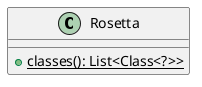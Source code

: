 @startuml

    class Rosetta [[Rosetta.html]] {
        {static} +classes(): List<Class<?>>
    }

@enduml
